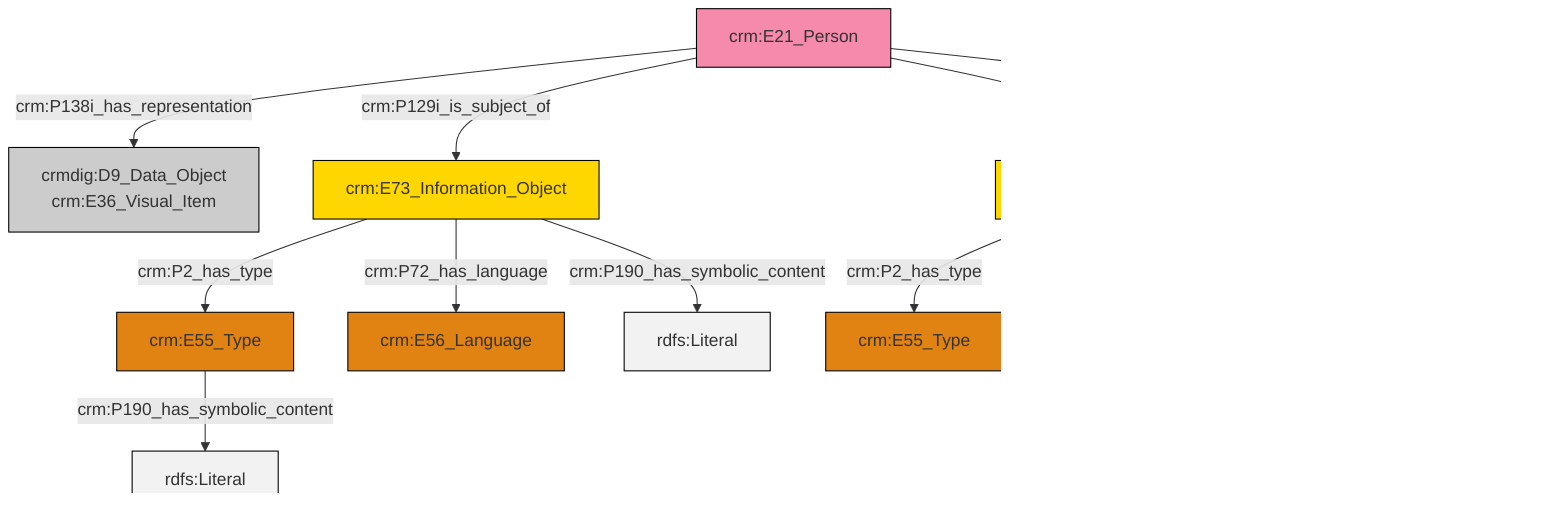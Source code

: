 graph TD
classDef Literal fill:#f2f2f2,stroke:#000000;
classDef CRM_Entity fill:#FFFFFF,stroke:#000000;
classDef Temporal_Entity fill:#00C9E6, stroke:#000000;
classDef Type fill:#E18312, stroke:#000000;
classDef Time-Span fill:#2C9C91, stroke:#000000;
classDef Appellation fill:#FFEB7F, stroke:#000000;
classDef Place fill:#008836, stroke:#000000;
classDef Persistent_Item fill:#B266B2, stroke:#000000;
classDef Conceptual_Object fill:#FFD700, stroke:#000000;
classDef Physical_Thing fill:#D2B48C, stroke:#000000;
classDef Actor fill:#f58aad, stroke:#000000;
classDef PC_Classes fill:#4ce600, stroke:#000000;
classDef Multi fill:#cccccc,stroke:#000000;

2["crm:E55_Type"]:::Type -->|crm:P190_has_symbolic_content| 3[rdfs:Literal]:::Literal
7["crm:E73_Information_Object"]:::Conceptual_Object -->|crm:P190_has_symbolic_content| 8[rdfs:Literal]:::Literal
10["crm:E33_Linguistic_Object"]:::Conceptual_Object -->|crm:P2_has_type| 11["crm:E55_Type"]:::Type
12["crm:E21_Person"]:::Actor -->|crm:P129i_is_subject_of| 10["crm:E33_Linguistic_Object"]:::Conceptual_Object
10["crm:E33_Linguistic_Object"]:::Conceptual_Object -->|crm:P190_has_symbolic_content| 13[rdfs:Literal]:::Literal
12["crm:E21_Person"]:::Actor -->|crmdig:L54_is_same-as| 17["crm:E1_CRM_Entity"]:::CRM_Entity
12["crm:E21_Person"]:::Actor -->|crm:P138i_has_representation| 0["crmdig:D9_Data_Object<br>crm:E36_Visual_Item"]:::Multi
12["crm:E21_Person"]:::Actor -->|crm:P129i_is_subject_of| 7["crm:E73_Information_Object"]:::Conceptual_Object
7["crm:E73_Information_Object"]:::Conceptual_Object -->|crm:P2_has_type| 2["crm:E55_Type"]:::Type
7["crm:E73_Information_Object"]:::Conceptual_Object -->|crm:P72_has_language| 4["crm:E56_Language"]:::Type
10["crm:E33_Linguistic_Object"]:::Conceptual_Object -->|crm:P106i_forms_part_of| 15["crm:E33_Linguistic_Object"]:::Conceptual_Object